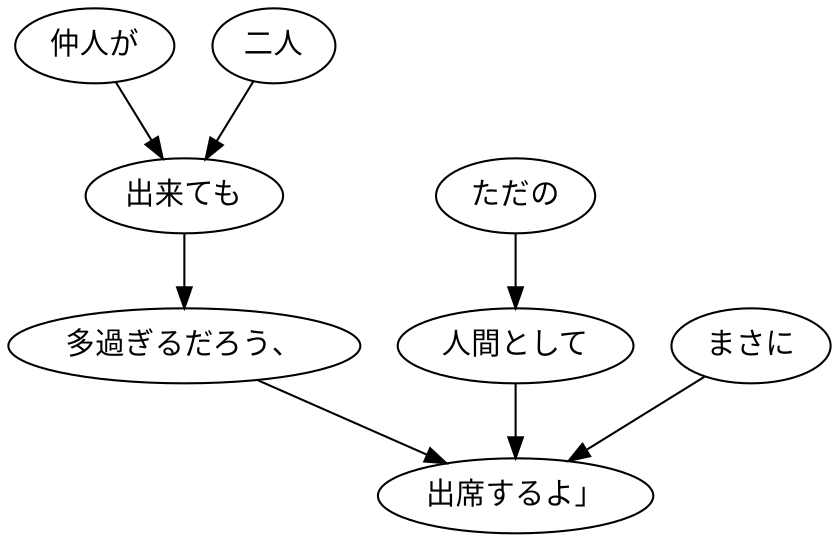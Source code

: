 digraph graph9069 {
	node0 [label="仲人が"];
	node1 [label="二人"];
	node2 [label="出来ても"];
	node3 [label="多過ぎるだろう、"];
	node4 [label="ただの"];
	node5 [label="人間として"];
	node6 [label="まさに"];
	node7 [label="出席するよ」"];
	node0 -> node2;
	node1 -> node2;
	node2 -> node3;
	node3 -> node7;
	node4 -> node5;
	node5 -> node7;
	node6 -> node7;
}
